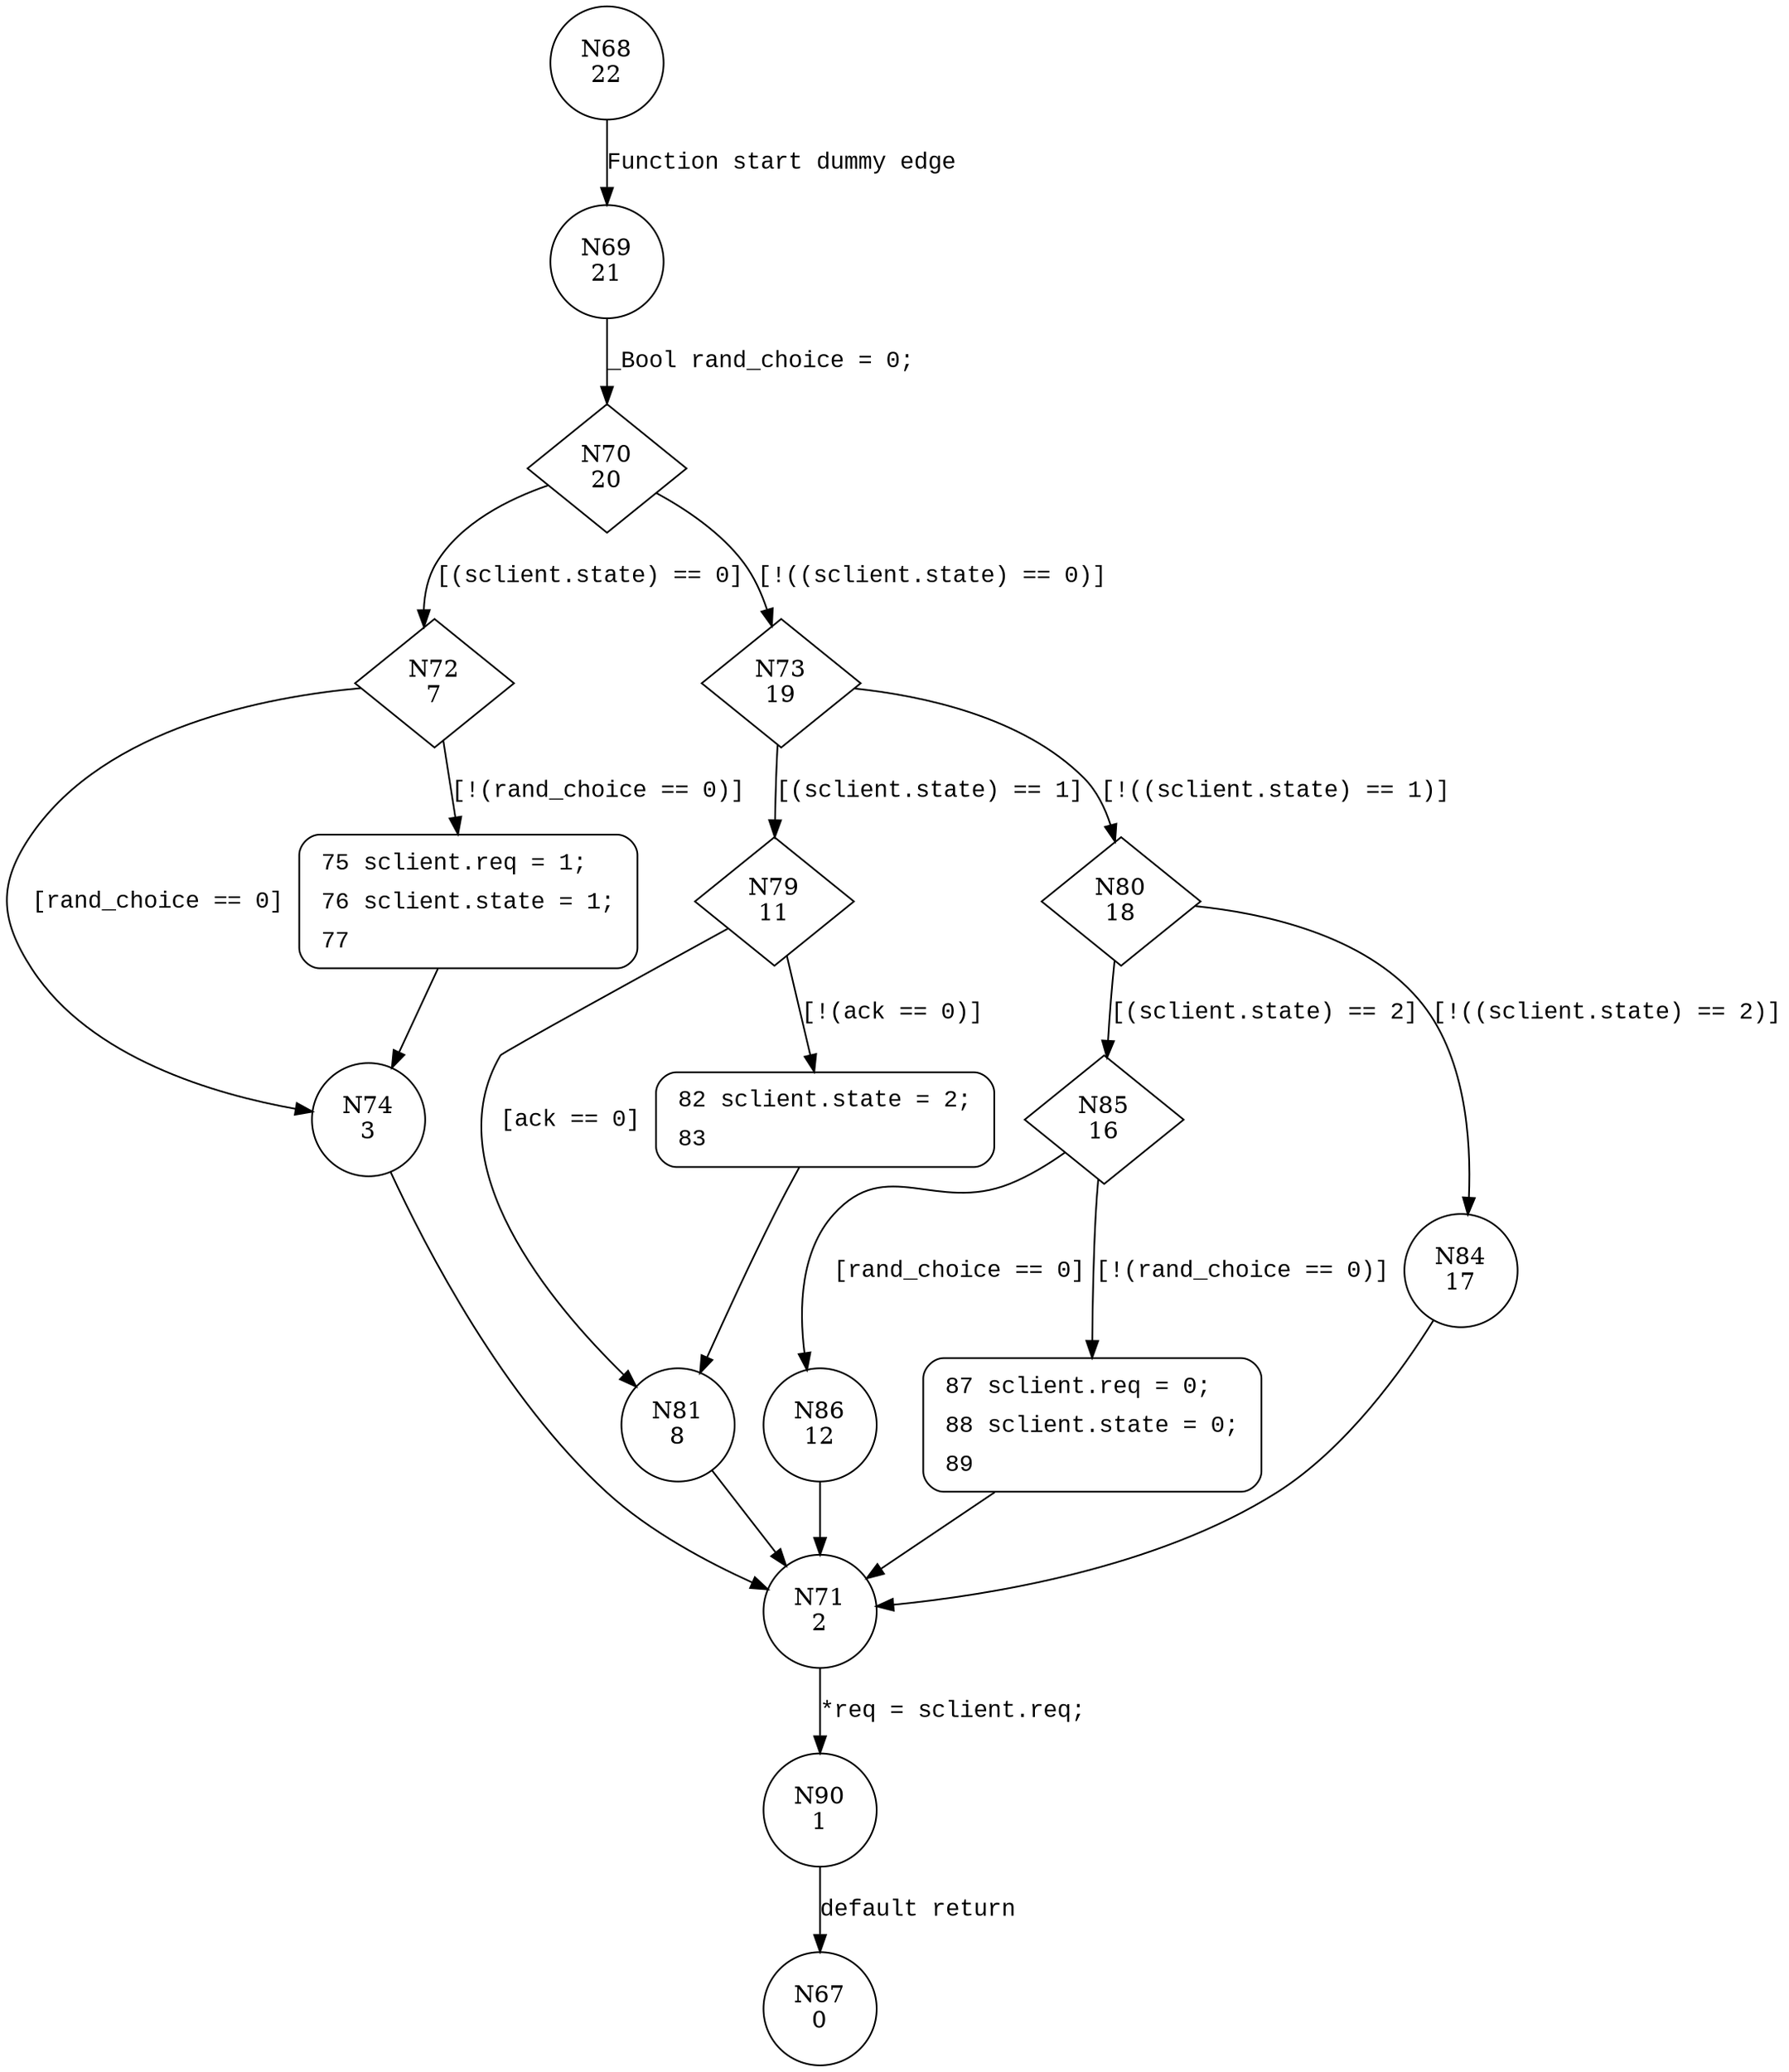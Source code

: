 digraph client {
68 [shape="circle" label="N68\n22"]
69 [shape="circle" label="N69\n21"]
70 [shape="diamond" label="N70\n20"]
72 [shape="diamond" label="N72\n7"]
73 [shape="diamond" label="N73\n19"]
79 [shape="diamond" label="N79\n11"]
80 [shape="diamond" label="N80\n18"]
85 [shape="diamond" label="N85\n16"]
84 [shape="circle" label="N84\n17"]
71 [shape="circle" label="N71\n2"]
90 [shape="circle" label="N90\n1"]
86 [shape="circle" label="N86\n12"]
87 [shape="circle" label="N87\n15"]
81 [shape="circle" label="N81\n8"]
82 [shape="circle" label="N82\n10"]
74 [shape="circle" label="N74\n3"]
75 [shape="circle" label="N75\n6"]
67 [shape="circle" label="N67\n0"]
87 [style="filled,bold" penwidth="1" fillcolor="white" fontname="Courier New" shape="Mrecord" label=<<table border="0" cellborder="0" cellpadding="3" bgcolor="white"><tr><td align="right">87</td><td align="left">sclient.req = 0;</td></tr><tr><td align="right">88</td><td align="left">sclient.state = 0;</td></tr><tr><td align="right">89</td><td align="left"></td></tr></table>>]
87 -> 71[label=""]
82 [style="filled,bold" penwidth="1" fillcolor="white" fontname="Courier New" shape="Mrecord" label=<<table border="0" cellborder="0" cellpadding="3" bgcolor="white"><tr><td align="right">82</td><td align="left">sclient.state = 2;</td></tr><tr><td align="right">83</td><td align="left"></td></tr></table>>]
82 -> 81[label=""]
75 [style="filled,bold" penwidth="1" fillcolor="white" fontname="Courier New" shape="Mrecord" label=<<table border="0" cellborder="0" cellpadding="3" bgcolor="white"><tr><td align="right">75</td><td align="left">sclient.req = 1;</td></tr><tr><td align="right">76</td><td align="left">sclient.state = 1;</td></tr><tr><td align="right">77</td><td align="left"></td></tr></table>>]
75 -> 74[label=""]
68 -> 69 [label="Function start dummy edge" fontname="Courier New"]
70 -> 72 [label="[(sclient.state) == 0]" fontname="Courier New"]
70 -> 73 [label="[!((sclient.state) == 0)]" fontname="Courier New"]
73 -> 79 [label="[(sclient.state) == 1]" fontname="Courier New"]
73 -> 80 [label="[!((sclient.state) == 1)]" fontname="Courier New"]
80 -> 85 [label="[(sclient.state) == 2]" fontname="Courier New"]
80 -> 84 [label="[!((sclient.state) == 2)]" fontname="Courier New"]
71 -> 90 [label="*req = sclient.req;" fontname="Courier New"]
85 -> 86 [label="[rand_choice == 0]" fontname="Courier New"]
85 -> 87 [label="[!(rand_choice == 0)]" fontname="Courier New"]
86 -> 71 [label="" fontname="Courier New"]
79 -> 81 [label="[ack == 0]" fontname="Courier New"]
79 -> 82 [label="[!(ack == 0)]" fontname="Courier New"]
81 -> 71 [label="" fontname="Courier New"]
72 -> 74 [label="[rand_choice == 0]" fontname="Courier New"]
72 -> 75 [label="[!(rand_choice == 0)]" fontname="Courier New"]
74 -> 71 [label="" fontname="Courier New"]
69 -> 70 [label="_Bool rand_choice = 0;" fontname="Courier New"]
84 -> 71 [label="" fontname="Courier New"]
90 -> 67 [label="default return" fontname="Courier New"]
}
